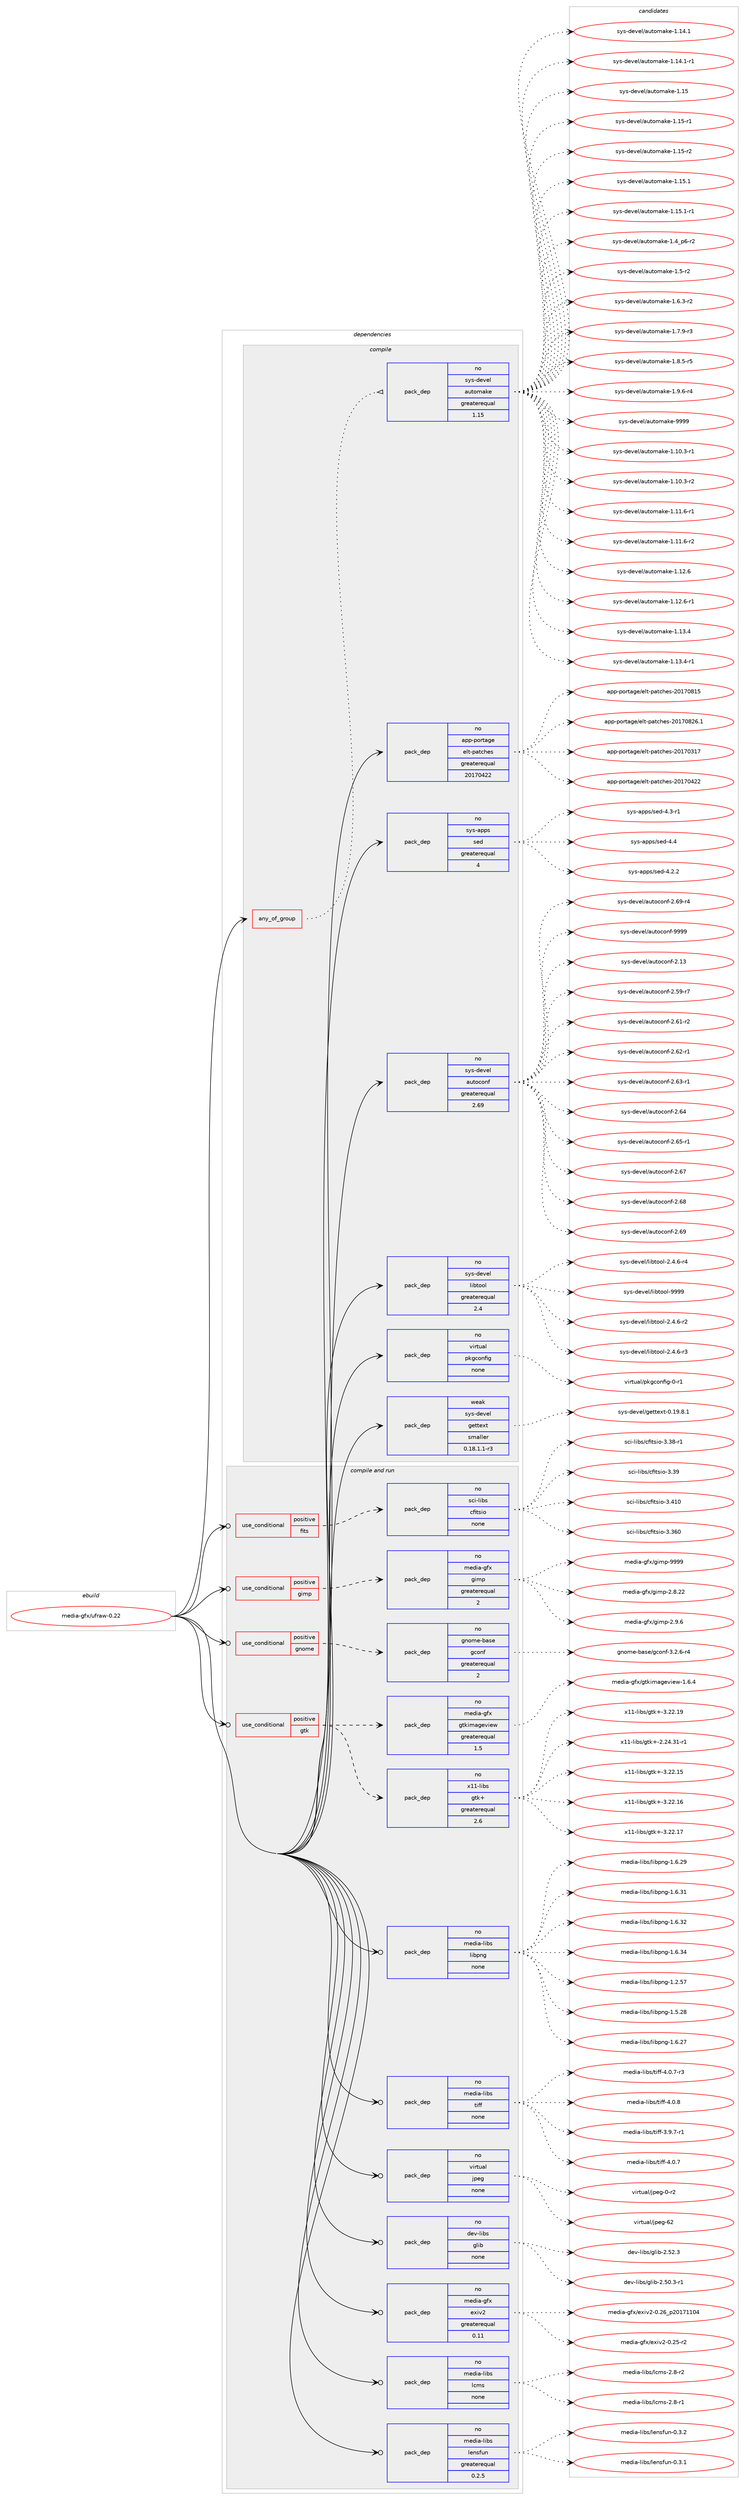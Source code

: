 digraph prolog {

# *************
# Graph options
# *************

newrank=true;
concentrate=true;
compound=true;
graph [rankdir=LR,fontname=Helvetica,fontsize=10,ranksep=1.5];#, ranksep=2.5, nodesep=0.2];
edge  [arrowhead=vee];
node  [fontname=Helvetica,fontsize=10];

# **********
# The ebuild
# **********

subgraph cluster_leftcol {
color=gray;
rank=same;
label=<<i>ebuild</i>>;
id [label="media-gfx/ufraw-0.22", color=red, width=4, href="../media-gfx/ufraw-0.22.svg"];
}

# ****************
# The dependencies
# ****************

subgraph cluster_midcol {
color=gray;
label=<<i>dependencies</i>>;
subgraph cluster_compile {
fillcolor="#eeeeee";
style=filled;
label=<<i>compile</i>>;
subgraph any5340 {
dependency358545 [label=<<TABLE BORDER="0" CELLBORDER="1" CELLSPACING="0" CELLPADDING="4"><TR><TD CELLPADDING="10">any_of_group</TD></TR></TABLE>>, shape=none, color=red];subgraph pack264566 {
dependency358546 [label=<<TABLE BORDER="0" CELLBORDER="1" CELLSPACING="0" CELLPADDING="4" WIDTH="220"><TR><TD ROWSPAN="6" CELLPADDING="30">pack_dep</TD></TR><TR><TD WIDTH="110">no</TD></TR><TR><TD>sys-devel</TD></TR><TR><TD>automake</TD></TR><TR><TD>greaterequal</TD></TR><TR><TD>1.15</TD></TR></TABLE>>, shape=none, color=blue];
}
dependency358545:e -> dependency358546:w [weight=20,style="dotted",arrowhead="oinv"];
}
id:e -> dependency358545:w [weight=20,style="solid",arrowhead="vee"];
subgraph pack264567 {
dependency358547 [label=<<TABLE BORDER="0" CELLBORDER="1" CELLSPACING="0" CELLPADDING="4" WIDTH="220"><TR><TD ROWSPAN="6" CELLPADDING="30">pack_dep</TD></TR><TR><TD WIDTH="110">no</TD></TR><TR><TD>app-portage</TD></TR><TR><TD>elt-patches</TD></TR><TR><TD>greaterequal</TD></TR><TR><TD>20170422</TD></TR></TABLE>>, shape=none, color=blue];
}
id:e -> dependency358547:w [weight=20,style="solid",arrowhead="vee"];
subgraph pack264568 {
dependency358548 [label=<<TABLE BORDER="0" CELLBORDER="1" CELLSPACING="0" CELLPADDING="4" WIDTH="220"><TR><TD ROWSPAN="6" CELLPADDING="30">pack_dep</TD></TR><TR><TD WIDTH="110">no</TD></TR><TR><TD>sys-apps</TD></TR><TR><TD>sed</TD></TR><TR><TD>greaterequal</TD></TR><TR><TD>4</TD></TR></TABLE>>, shape=none, color=blue];
}
id:e -> dependency358548:w [weight=20,style="solid",arrowhead="vee"];
subgraph pack264569 {
dependency358549 [label=<<TABLE BORDER="0" CELLBORDER="1" CELLSPACING="0" CELLPADDING="4" WIDTH="220"><TR><TD ROWSPAN="6" CELLPADDING="30">pack_dep</TD></TR><TR><TD WIDTH="110">no</TD></TR><TR><TD>sys-devel</TD></TR><TR><TD>autoconf</TD></TR><TR><TD>greaterequal</TD></TR><TR><TD>2.69</TD></TR></TABLE>>, shape=none, color=blue];
}
id:e -> dependency358549:w [weight=20,style="solid",arrowhead="vee"];
subgraph pack264570 {
dependency358550 [label=<<TABLE BORDER="0" CELLBORDER="1" CELLSPACING="0" CELLPADDING="4" WIDTH="220"><TR><TD ROWSPAN="6" CELLPADDING="30">pack_dep</TD></TR><TR><TD WIDTH="110">no</TD></TR><TR><TD>sys-devel</TD></TR><TR><TD>libtool</TD></TR><TR><TD>greaterequal</TD></TR><TR><TD>2.4</TD></TR></TABLE>>, shape=none, color=blue];
}
id:e -> dependency358550:w [weight=20,style="solid",arrowhead="vee"];
subgraph pack264571 {
dependency358551 [label=<<TABLE BORDER="0" CELLBORDER="1" CELLSPACING="0" CELLPADDING="4" WIDTH="220"><TR><TD ROWSPAN="6" CELLPADDING="30">pack_dep</TD></TR><TR><TD WIDTH="110">no</TD></TR><TR><TD>virtual</TD></TR><TR><TD>pkgconfig</TD></TR><TR><TD>none</TD></TR><TR><TD></TD></TR></TABLE>>, shape=none, color=blue];
}
id:e -> dependency358551:w [weight=20,style="solid",arrowhead="vee"];
subgraph pack264572 {
dependency358552 [label=<<TABLE BORDER="0" CELLBORDER="1" CELLSPACING="0" CELLPADDING="4" WIDTH="220"><TR><TD ROWSPAN="6" CELLPADDING="30">pack_dep</TD></TR><TR><TD WIDTH="110">weak</TD></TR><TR><TD>sys-devel</TD></TR><TR><TD>gettext</TD></TR><TR><TD>smaller</TD></TR><TR><TD>0.18.1.1-r3</TD></TR></TABLE>>, shape=none, color=blue];
}
id:e -> dependency358552:w [weight=20,style="solid",arrowhead="vee"];
}
subgraph cluster_compileandrun {
fillcolor="#eeeeee";
style=filled;
label=<<i>compile and run</i>>;
subgraph cond88511 {
dependency358553 [label=<<TABLE BORDER="0" CELLBORDER="1" CELLSPACING="0" CELLPADDING="4"><TR><TD ROWSPAN="3" CELLPADDING="10">use_conditional</TD></TR><TR><TD>positive</TD></TR><TR><TD>fits</TD></TR></TABLE>>, shape=none, color=red];
subgraph pack264573 {
dependency358554 [label=<<TABLE BORDER="0" CELLBORDER="1" CELLSPACING="0" CELLPADDING="4" WIDTH="220"><TR><TD ROWSPAN="6" CELLPADDING="30">pack_dep</TD></TR><TR><TD WIDTH="110">no</TD></TR><TR><TD>sci-libs</TD></TR><TR><TD>cfitsio</TD></TR><TR><TD>none</TD></TR><TR><TD></TD></TR></TABLE>>, shape=none, color=blue];
}
dependency358553:e -> dependency358554:w [weight=20,style="dashed",arrowhead="vee"];
}
id:e -> dependency358553:w [weight=20,style="solid",arrowhead="odotvee"];
subgraph cond88512 {
dependency358555 [label=<<TABLE BORDER="0" CELLBORDER="1" CELLSPACING="0" CELLPADDING="4"><TR><TD ROWSPAN="3" CELLPADDING="10">use_conditional</TD></TR><TR><TD>positive</TD></TR><TR><TD>gimp</TD></TR></TABLE>>, shape=none, color=red];
subgraph pack264574 {
dependency358556 [label=<<TABLE BORDER="0" CELLBORDER="1" CELLSPACING="0" CELLPADDING="4" WIDTH="220"><TR><TD ROWSPAN="6" CELLPADDING="30">pack_dep</TD></TR><TR><TD WIDTH="110">no</TD></TR><TR><TD>media-gfx</TD></TR><TR><TD>gimp</TD></TR><TR><TD>greaterequal</TD></TR><TR><TD>2</TD></TR></TABLE>>, shape=none, color=blue];
}
dependency358555:e -> dependency358556:w [weight=20,style="dashed",arrowhead="vee"];
}
id:e -> dependency358555:w [weight=20,style="solid",arrowhead="odotvee"];
subgraph cond88513 {
dependency358557 [label=<<TABLE BORDER="0" CELLBORDER="1" CELLSPACING="0" CELLPADDING="4"><TR><TD ROWSPAN="3" CELLPADDING="10">use_conditional</TD></TR><TR><TD>positive</TD></TR><TR><TD>gnome</TD></TR></TABLE>>, shape=none, color=red];
subgraph pack264575 {
dependency358558 [label=<<TABLE BORDER="0" CELLBORDER="1" CELLSPACING="0" CELLPADDING="4" WIDTH="220"><TR><TD ROWSPAN="6" CELLPADDING="30">pack_dep</TD></TR><TR><TD WIDTH="110">no</TD></TR><TR><TD>gnome-base</TD></TR><TR><TD>gconf</TD></TR><TR><TD>greaterequal</TD></TR><TR><TD>2</TD></TR></TABLE>>, shape=none, color=blue];
}
dependency358557:e -> dependency358558:w [weight=20,style="dashed",arrowhead="vee"];
}
id:e -> dependency358557:w [weight=20,style="solid",arrowhead="odotvee"];
subgraph cond88514 {
dependency358559 [label=<<TABLE BORDER="0" CELLBORDER="1" CELLSPACING="0" CELLPADDING="4"><TR><TD ROWSPAN="3" CELLPADDING="10">use_conditional</TD></TR><TR><TD>positive</TD></TR><TR><TD>gtk</TD></TR></TABLE>>, shape=none, color=red];
subgraph pack264576 {
dependency358560 [label=<<TABLE BORDER="0" CELLBORDER="1" CELLSPACING="0" CELLPADDING="4" WIDTH="220"><TR><TD ROWSPAN="6" CELLPADDING="30">pack_dep</TD></TR><TR><TD WIDTH="110">no</TD></TR><TR><TD>x11-libs</TD></TR><TR><TD>gtk+</TD></TR><TR><TD>greaterequal</TD></TR><TR><TD>2.6</TD></TR></TABLE>>, shape=none, color=blue];
}
dependency358559:e -> dependency358560:w [weight=20,style="dashed",arrowhead="vee"];
subgraph pack264577 {
dependency358561 [label=<<TABLE BORDER="0" CELLBORDER="1" CELLSPACING="0" CELLPADDING="4" WIDTH="220"><TR><TD ROWSPAN="6" CELLPADDING="30">pack_dep</TD></TR><TR><TD WIDTH="110">no</TD></TR><TR><TD>media-gfx</TD></TR><TR><TD>gtkimageview</TD></TR><TR><TD>greaterequal</TD></TR><TR><TD>1.5</TD></TR></TABLE>>, shape=none, color=blue];
}
dependency358559:e -> dependency358561:w [weight=20,style="dashed",arrowhead="vee"];
}
id:e -> dependency358559:w [weight=20,style="solid",arrowhead="odotvee"];
subgraph pack264578 {
dependency358562 [label=<<TABLE BORDER="0" CELLBORDER="1" CELLSPACING="0" CELLPADDING="4" WIDTH="220"><TR><TD ROWSPAN="6" CELLPADDING="30">pack_dep</TD></TR><TR><TD WIDTH="110">no</TD></TR><TR><TD>dev-libs</TD></TR><TR><TD>glib</TD></TR><TR><TD>none</TD></TR><TR><TD></TD></TR></TABLE>>, shape=none, color=blue];
}
id:e -> dependency358562:w [weight=20,style="solid",arrowhead="odotvee"];
subgraph pack264579 {
dependency358563 [label=<<TABLE BORDER="0" CELLBORDER="1" CELLSPACING="0" CELLPADDING="4" WIDTH="220"><TR><TD ROWSPAN="6" CELLPADDING="30">pack_dep</TD></TR><TR><TD WIDTH="110">no</TD></TR><TR><TD>media-gfx</TD></TR><TR><TD>exiv2</TD></TR><TR><TD>greaterequal</TD></TR><TR><TD>0.11</TD></TR></TABLE>>, shape=none, color=blue];
}
id:e -> dependency358563:w [weight=20,style="solid",arrowhead="odotvee"];
subgraph pack264580 {
dependency358564 [label=<<TABLE BORDER="0" CELLBORDER="1" CELLSPACING="0" CELLPADDING="4" WIDTH="220"><TR><TD ROWSPAN="6" CELLPADDING="30">pack_dep</TD></TR><TR><TD WIDTH="110">no</TD></TR><TR><TD>media-libs</TD></TR><TR><TD>lcms</TD></TR><TR><TD>none</TD></TR><TR><TD></TD></TR></TABLE>>, shape=none, color=blue];
}
id:e -> dependency358564:w [weight=20,style="solid",arrowhead="odotvee"];
subgraph pack264581 {
dependency358565 [label=<<TABLE BORDER="0" CELLBORDER="1" CELLSPACING="0" CELLPADDING="4" WIDTH="220"><TR><TD ROWSPAN="6" CELLPADDING="30">pack_dep</TD></TR><TR><TD WIDTH="110">no</TD></TR><TR><TD>media-libs</TD></TR><TR><TD>lensfun</TD></TR><TR><TD>greaterequal</TD></TR><TR><TD>0.2.5</TD></TR></TABLE>>, shape=none, color=blue];
}
id:e -> dependency358565:w [weight=20,style="solid",arrowhead="odotvee"];
subgraph pack264582 {
dependency358566 [label=<<TABLE BORDER="0" CELLBORDER="1" CELLSPACING="0" CELLPADDING="4" WIDTH="220"><TR><TD ROWSPAN="6" CELLPADDING="30">pack_dep</TD></TR><TR><TD WIDTH="110">no</TD></TR><TR><TD>media-libs</TD></TR><TR><TD>libpng</TD></TR><TR><TD>none</TD></TR><TR><TD></TD></TR></TABLE>>, shape=none, color=blue];
}
id:e -> dependency358566:w [weight=20,style="solid",arrowhead="odotvee"];
subgraph pack264583 {
dependency358567 [label=<<TABLE BORDER="0" CELLBORDER="1" CELLSPACING="0" CELLPADDING="4" WIDTH="220"><TR><TD ROWSPAN="6" CELLPADDING="30">pack_dep</TD></TR><TR><TD WIDTH="110">no</TD></TR><TR><TD>media-libs</TD></TR><TR><TD>tiff</TD></TR><TR><TD>none</TD></TR><TR><TD></TD></TR></TABLE>>, shape=none, color=blue];
}
id:e -> dependency358567:w [weight=20,style="solid",arrowhead="odotvee"];
subgraph pack264584 {
dependency358568 [label=<<TABLE BORDER="0" CELLBORDER="1" CELLSPACING="0" CELLPADDING="4" WIDTH="220"><TR><TD ROWSPAN="6" CELLPADDING="30">pack_dep</TD></TR><TR><TD WIDTH="110">no</TD></TR><TR><TD>virtual</TD></TR><TR><TD>jpeg</TD></TR><TR><TD>none</TD></TR><TR><TD></TD></TR></TABLE>>, shape=none, color=blue];
}
id:e -> dependency358568:w [weight=20,style="solid",arrowhead="odotvee"];
}
subgraph cluster_run {
fillcolor="#eeeeee";
style=filled;
label=<<i>run</i>>;
}
}

# **************
# The candidates
# **************

subgraph cluster_choices {
rank=same;
color=gray;
label=<<i>candidates</i>>;

subgraph choice264566 {
color=black;
nodesep=1;
choice11512111545100101118101108479711711611110997107101454946494846514511449 [label="sys-devel/automake-1.10.3-r1", color=red, width=4,href="../sys-devel/automake-1.10.3-r1.svg"];
choice11512111545100101118101108479711711611110997107101454946494846514511450 [label="sys-devel/automake-1.10.3-r2", color=red, width=4,href="../sys-devel/automake-1.10.3-r2.svg"];
choice11512111545100101118101108479711711611110997107101454946494946544511449 [label="sys-devel/automake-1.11.6-r1", color=red, width=4,href="../sys-devel/automake-1.11.6-r1.svg"];
choice11512111545100101118101108479711711611110997107101454946494946544511450 [label="sys-devel/automake-1.11.6-r2", color=red, width=4,href="../sys-devel/automake-1.11.6-r2.svg"];
choice1151211154510010111810110847971171161111099710710145494649504654 [label="sys-devel/automake-1.12.6", color=red, width=4,href="../sys-devel/automake-1.12.6.svg"];
choice11512111545100101118101108479711711611110997107101454946495046544511449 [label="sys-devel/automake-1.12.6-r1", color=red, width=4,href="../sys-devel/automake-1.12.6-r1.svg"];
choice1151211154510010111810110847971171161111099710710145494649514652 [label="sys-devel/automake-1.13.4", color=red, width=4,href="../sys-devel/automake-1.13.4.svg"];
choice11512111545100101118101108479711711611110997107101454946495146524511449 [label="sys-devel/automake-1.13.4-r1", color=red, width=4,href="../sys-devel/automake-1.13.4-r1.svg"];
choice1151211154510010111810110847971171161111099710710145494649524649 [label="sys-devel/automake-1.14.1", color=red, width=4,href="../sys-devel/automake-1.14.1.svg"];
choice11512111545100101118101108479711711611110997107101454946495246494511449 [label="sys-devel/automake-1.14.1-r1", color=red, width=4,href="../sys-devel/automake-1.14.1-r1.svg"];
choice115121115451001011181011084797117116111109971071014549464953 [label="sys-devel/automake-1.15", color=red, width=4,href="../sys-devel/automake-1.15.svg"];
choice1151211154510010111810110847971171161111099710710145494649534511449 [label="sys-devel/automake-1.15-r1", color=red, width=4,href="../sys-devel/automake-1.15-r1.svg"];
choice1151211154510010111810110847971171161111099710710145494649534511450 [label="sys-devel/automake-1.15-r2", color=red, width=4,href="../sys-devel/automake-1.15-r2.svg"];
choice1151211154510010111810110847971171161111099710710145494649534649 [label="sys-devel/automake-1.15.1", color=red, width=4,href="../sys-devel/automake-1.15.1.svg"];
choice11512111545100101118101108479711711611110997107101454946495346494511449 [label="sys-devel/automake-1.15.1-r1", color=red, width=4,href="../sys-devel/automake-1.15.1-r1.svg"];
choice115121115451001011181011084797117116111109971071014549465295112544511450 [label="sys-devel/automake-1.4_p6-r2", color=red, width=4,href="../sys-devel/automake-1.4_p6-r2.svg"];
choice11512111545100101118101108479711711611110997107101454946534511450 [label="sys-devel/automake-1.5-r2", color=red, width=4,href="../sys-devel/automake-1.5-r2.svg"];
choice115121115451001011181011084797117116111109971071014549465446514511450 [label="sys-devel/automake-1.6.3-r2", color=red, width=4,href="../sys-devel/automake-1.6.3-r2.svg"];
choice115121115451001011181011084797117116111109971071014549465546574511451 [label="sys-devel/automake-1.7.9-r3", color=red, width=4,href="../sys-devel/automake-1.7.9-r3.svg"];
choice115121115451001011181011084797117116111109971071014549465646534511453 [label="sys-devel/automake-1.8.5-r5", color=red, width=4,href="../sys-devel/automake-1.8.5-r5.svg"];
choice115121115451001011181011084797117116111109971071014549465746544511452 [label="sys-devel/automake-1.9.6-r4", color=red, width=4,href="../sys-devel/automake-1.9.6-r4.svg"];
choice115121115451001011181011084797117116111109971071014557575757 [label="sys-devel/automake-9999", color=red, width=4,href="../sys-devel/automake-9999.svg"];
dependency358546:e -> choice11512111545100101118101108479711711611110997107101454946494846514511449:w [style=dotted,weight="100"];
dependency358546:e -> choice11512111545100101118101108479711711611110997107101454946494846514511450:w [style=dotted,weight="100"];
dependency358546:e -> choice11512111545100101118101108479711711611110997107101454946494946544511449:w [style=dotted,weight="100"];
dependency358546:e -> choice11512111545100101118101108479711711611110997107101454946494946544511450:w [style=dotted,weight="100"];
dependency358546:e -> choice1151211154510010111810110847971171161111099710710145494649504654:w [style=dotted,weight="100"];
dependency358546:e -> choice11512111545100101118101108479711711611110997107101454946495046544511449:w [style=dotted,weight="100"];
dependency358546:e -> choice1151211154510010111810110847971171161111099710710145494649514652:w [style=dotted,weight="100"];
dependency358546:e -> choice11512111545100101118101108479711711611110997107101454946495146524511449:w [style=dotted,weight="100"];
dependency358546:e -> choice1151211154510010111810110847971171161111099710710145494649524649:w [style=dotted,weight="100"];
dependency358546:e -> choice11512111545100101118101108479711711611110997107101454946495246494511449:w [style=dotted,weight="100"];
dependency358546:e -> choice115121115451001011181011084797117116111109971071014549464953:w [style=dotted,weight="100"];
dependency358546:e -> choice1151211154510010111810110847971171161111099710710145494649534511449:w [style=dotted,weight="100"];
dependency358546:e -> choice1151211154510010111810110847971171161111099710710145494649534511450:w [style=dotted,weight="100"];
dependency358546:e -> choice1151211154510010111810110847971171161111099710710145494649534649:w [style=dotted,weight="100"];
dependency358546:e -> choice11512111545100101118101108479711711611110997107101454946495346494511449:w [style=dotted,weight="100"];
dependency358546:e -> choice115121115451001011181011084797117116111109971071014549465295112544511450:w [style=dotted,weight="100"];
dependency358546:e -> choice11512111545100101118101108479711711611110997107101454946534511450:w [style=dotted,weight="100"];
dependency358546:e -> choice115121115451001011181011084797117116111109971071014549465446514511450:w [style=dotted,weight="100"];
dependency358546:e -> choice115121115451001011181011084797117116111109971071014549465546574511451:w [style=dotted,weight="100"];
dependency358546:e -> choice115121115451001011181011084797117116111109971071014549465646534511453:w [style=dotted,weight="100"];
dependency358546:e -> choice115121115451001011181011084797117116111109971071014549465746544511452:w [style=dotted,weight="100"];
dependency358546:e -> choice115121115451001011181011084797117116111109971071014557575757:w [style=dotted,weight="100"];
}
subgraph choice264567 {
color=black;
nodesep=1;
choice97112112451121111141169710310147101108116451129711699104101115455048495548514955 [label="app-portage/elt-patches-20170317", color=red, width=4,href="../app-portage/elt-patches-20170317.svg"];
choice97112112451121111141169710310147101108116451129711699104101115455048495548525050 [label="app-portage/elt-patches-20170422", color=red, width=4,href="../app-portage/elt-patches-20170422.svg"];
choice97112112451121111141169710310147101108116451129711699104101115455048495548564953 [label="app-portage/elt-patches-20170815", color=red, width=4,href="../app-portage/elt-patches-20170815.svg"];
choice971121124511211111411697103101471011081164511297116991041011154550484955485650544649 [label="app-portage/elt-patches-20170826.1", color=red, width=4,href="../app-portage/elt-patches-20170826.1.svg"];
dependency358547:e -> choice97112112451121111141169710310147101108116451129711699104101115455048495548514955:w [style=dotted,weight="100"];
dependency358547:e -> choice97112112451121111141169710310147101108116451129711699104101115455048495548525050:w [style=dotted,weight="100"];
dependency358547:e -> choice97112112451121111141169710310147101108116451129711699104101115455048495548564953:w [style=dotted,weight="100"];
dependency358547:e -> choice971121124511211111411697103101471011081164511297116991041011154550484955485650544649:w [style=dotted,weight="100"];
}
subgraph choice264568 {
color=black;
nodesep=1;
choice115121115459711211211547115101100455246504650 [label="sys-apps/sed-4.2.2", color=red, width=4,href="../sys-apps/sed-4.2.2.svg"];
choice115121115459711211211547115101100455246514511449 [label="sys-apps/sed-4.3-r1", color=red, width=4,href="../sys-apps/sed-4.3-r1.svg"];
choice11512111545971121121154711510110045524652 [label="sys-apps/sed-4.4", color=red, width=4,href="../sys-apps/sed-4.4.svg"];
dependency358548:e -> choice115121115459711211211547115101100455246504650:w [style=dotted,weight="100"];
dependency358548:e -> choice115121115459711211211547115101100455246514511449:w [style=dotted,weight="100"];
dependency358548:e -> choice11512111545971121121154711510110045524652:w [style=dotted,weight="100"];
}
subgraph choice264569 {
color=black;
nodesep=1;
choice115121115451001011181011084797117116111991111101024550464951 [label="sys-devel/autoconf-2.13", color=red, width=4,href="../sys-devel/autoconf-2.13.svg"];
choice1151211154510010111810110847971171161119911111010245504653574511455 [label="sys-devel/autoconf-2.59-r7", color=red, width=4,href="../sys-devel/autoconf-2.59-r7.svg"];
choice1151211154510010111810110847971171161119911111010245504654494511450 [label="sys-devel/autoconf-2.61-r2", color=red, width=4,href="../sys-devel/autoconf-2.61-r2.svg"];
choice1151211154510010111810110847971171161119911111010245504654504511449 [label="sys-devel/autoconf-2.62-r1", color=red, width=4,href="../sys-devel/autoconf-2.62-r1.svg"];
choice1151211154510010111810110847971171161119911111010245504654514511449 [label="sys-devel/autoconf-2.63-r1", color=red, width=4,href="../sys-devel/autoconf-2.63-r1.svg"];
choice115121115451001011181011084797117116111991111101024550465452 [label="sys-devel/autoconf-2.64", color=red, width=4,href="../sys-devel/autoconf-2.64.svg"];
choice1151211154510010111810110847971171161119911111010245504654534511449 [label="sys-devel/autoconf-2.65-r1", color=red, width=4,href="../sys-devel/autoconf-2.65-r1.svg"];
choice115121115451001011181011084797117116111991111101024550465455 [label="sys-devel/autoconf-2.67", color=red, width=4,href="../sys-devel/autoconf-2.67.svg"];
choice115121115451001011181011084797117116111991111101024550465456 [label="sys-devel/autoconf-2.68", color=red, width=4,href="../sys-devel/autoconf-2.68.svg"];
choice115121115451001011181011084797117116111991111101024550465457 [label="sys-devel/autoconf-2.69", color=red, width=4,href="../sys-devel/autoconf-2.69.svg"];
choice1151211154510010111810110847971171161119911111010245504654574511452 [label="sys-devel/autoconf-2.69-r4", color=red, width=4,href="../sys-devel/autoconf-2.69-r4.svg"];
choice115121115451001011181011084797117116111991111101024557575757 [label="sys-devel/autoconf-9999", color=red, width=4,href="../sys-devel/autoconf-9999.svg"];
dependency358549:e -> choice115121115451001011181011084797117116111991111101024550464951:w [style=dotted,weight="100"];
dependency358549:e -> choice1151211154510010111810110847971171161119911111010245504653574511455:w [style=dotted,weight="100"];
dependency358549:e -> choice1151211154510010111810110847971171161119911111010245504654494511450:w [style=dotted,weight="100"];
dependency358549:e -> choice1151211154510010111810110847971171161119911111010245504654504511449:w [style=dotted,weight="100"];
dependency358549:e -> choice1151211154510010111810110847971171161119911111010245504654514511449:w [style=dotted,weight="100"];
dependency358549:e -> choice115121115451001011181011084797117116111991111101024550465452:w [style=dotted,weight="100"];
dependency358549:e -> choice1151211154510010111810110847971171161119911111010245504654534511449:w [style=dotted,weight="100"];
dependency358549:e -> choice115121115451001011181011084797117116111991111101024550465455:w [style=dotted,weight="100"];
dependency358549:e -> choice115121115451001011181011084797117116111991111101024550465456:w [style=dotted,weight="100"];
dependency358549:e -> choice115121115451001011181011084797117116111991111101024550465457:w [style=dotted,weight="100"];
dependency358549:e -> choice1151211154510010111810110847971171161119911111010245504654574511452:w [style=dotted,weight="100"];
dependency358549:e -> choice115121115451001011181011084797117116111991111101024557575757:w [style=dotted,weight="100"];
}
subgraph choice264570 {
color=black;
nodesep=1;
choice1151211154510010111810110847108105981161111111084550465246544511450 [label="sys-devel/libtool-2.4.6-r2", color=red, width=4,href="../sys-devel/libtool-2.4.6-r2.svg"];
choice1151211154510010111810110847108105981161111111084550465246544511451 [label="sys-devel/libtool-2.4.6-r3", color=red, width=4,href="../sys-devel/libtool-2.4.6-r3.svg"];
choice1151211154510010111810110847108105981161111111084550465246544511452 [label="sys-devel/libtool-2.4.6-r4", color=red, width=4,href="../sys-devel/libtool-2.4.6-r4.svg"];
choice1151211154510010111810110847108105981161111111084557575757 [label="sys-devel/libtool-9999", color=red, width=4,href="../sys-devel/libtool-9999.svg"];
dependency358550:e -> choice1151211154510010111810110847108105981161111111084550465246544511450:w [style=dotted,weight="100"];
dependency358550:e -> choice1151211154510010111810110847108105981161111111084550465246544511451:w [style=dotted,weight="100"];
dependency358550:e -> choice1151211154510010111810110847108105981161111111084550465246544511452:w [style=dotted,weight="100"];
dependency358550:e -> choice1151211154510010111810110847108105981161111111084557575757:w [style=dotted,weight="100"];
}
subgraph choice264571 {
color=black;
nodesep=1;
choice11810511411611797108471121071039911111010210510345484511449 [label="virtual/pkgconfig-0-r1", color=red, width=4,href="../virtual/pkgconfig-0-r1.svg"];
dependency358551:e -> choice11810511411611797108471121071039911111010210510345484511449:w [style=dotted,weight="100"];
}
subgraph choice264572 {
color=black;
nodesep=1;
choice1151211154510010111810110847103101116116101120116454846495746564649 [label="sys-devel/gettext-0.19.8.1", color=red, width=4,href="../sys-devel/gettext-0.19.8.1.svg"];
dependency358552:e -> choice1151211154510010111810110847103101116116101120116454846495746564649:w [style=dotted,weight="100"];
}
subgraph choice264573 {
color=black;
nodesep=1;
choice1159910545108105981154799102105116115105111455146515448 [label="sci-libs/cfitsio-3.360", color=red, width=4,href="../sci-libs/cfitsio-3.360.svg"];
choice115991054510810598115479910210511611510511145514651564511449 [label="sci-libs/cfitsio-3.38-r1", color=red, width=4,href="../sci-libs/cfitsio-3.38-r1.svg"];
choice11599105451081059811547991021051161151051114551465157 [label="sci-libs/cfitsio-3.39", color=red, width=4,href="../sci-libs/cfitsio-3.39.svg"];
choice1159910545108105981154799102105116115105111455146524948 [label="sci-libs/cfitsio-3.410", color=red, width=4,href="../sci-libs/cfitsio-3.410.svg"];
dependency358554:e -> choice1159910545108105981154799102105116115105111455146515448:w [style=dotted,weight="100"];
dependency358554:e -> choice115991054510810598115479910210511611510511145514651564511449:w [style=dotted,weight="100"];
dependency358554:e -> choice11599105451081059811547991021051161151051114551465157:w [style=dotted,weight="100"];
dependency358554:e -> choice1159910545108105981154799102105116115105111455146524948:w [style=dotted,weight="100"];
}
subgraph choice264574 {
color=black;
nodesep=1;
choice10910110010597451031021204710310510911245504656465050 [label="media-gfx/gimp-2.8.22", color=red, width=4,href="../media-gfx/gimp-2.8.22.svg"];
choice109101100105974510310212047103105109112455046574654 [label="media-gfx/gimp-2.9.6", color=red, width=4,href="../media-gfx/gimp-2.9.6.svg"];
choice1091011001059745103102120471031051091124557575757 [label="media-gfx/gimp-9999", color=red, width=4,href="../media-gfx/gimp-9999.svg"];
dependency358556:e -> choice10910110010597451031021204710310510911245504656465050:w [style=dotted,weight="100"];
dependency358556:e -> choice109101100105974510310212047103105109112455046574654:w [style=dotted,weight="100"];
dependency358556:e -> choice1091011001059745103102120471031051091124557575757:w [style=dotted,weight="100"];
}
subgraph choice264575 {
color=black;
nodesep=1;
choice10311011110910145989711510147103991111101024551465046544511452 [label="gnome-base/gconf-3.2.6-r4", color=red, width=4,href="../gnome-base/gconf-3.2.6-r4.svg"];
dependency358558:e -> choice10311011110910145989711510147103991111101024551465046544511452:w [style=dotted,weight="100"];
}
subgraph choice264576 {
color=black;
nodesep=1;
choice12049494510810598115471031161074345504650524651494511449 [label="x11-libs/gtk+-2.24.31-r1", color=red, width=4,href="../x11-libs/gtk+-2.24.31-r1.svg"];
choice1204949451081059811547103116107434551465050464953 [label="x11-libs/gtk+-3.22.15", color=red, width=4,href="../x11-libs/gtk+-3.22.15.svg"];
choice1204949451081059811547103116107434551465050464954 [label="x11-libs/gtk+-3.22.16", color=red, width=4,href="../x11-libs/gtk+-3.22.16.svg"];
choice1204949451081059811547103116107434551465050464955 [label="x11-libs/gtk+-3.22.17", color=red, width=4,href="../x11-libs/gtk+-3.22.17.svg"];
choice1204949451081059811547103116107434551465050464957 [label="x11-libs/gtk+-3.22.19", color=red, width=4,href="../x11-libs/gtk+-3.22.19.svg"];
dependency358560:e -> choice12049494510810598115471031161074345504650524651494511449:w [style=dotted,weight="100"];
dependency358560:e -> choice1204949451081059811547103116107434551465050464953:w [style=dotted,weight="100"];
dependency358560:e -> choice1204949451081059811547103116107434551465050464954:w [style=dotted,weight="100"];
dependency358560:e -> choice1204949451081059811547103116107434551465050464955:w [style=dotted,weight="100"];
dependency358560:e -> choice1204949451081059811547103116107434551465050464957:w [style=dotted,weight="100"];
}
subgraph choice264577 {
color=black;
nodesep=1;
choice10910110010597451031021204710311610710510997103101118105101119454946544652 [label="media-gfx/gtkimageview-1.6.4", color=red, width=4,href="../media-gfx/gtkimageview-1.6.4.svg"];
dependency358561:e -> choice10910110010597451031021204710311610710510997103101118105101119454946544652:w [style=dotted,weight="100"];
}
subgraph choice264578 {
color=black;
nodesep=1;
choice10010111845108105981154710310810598455046534846514511449 [label="dev-libs/glib-2.50.3-r1", color=red, width=4,href="../dev-libs/glib-2.50.3-r1.svg"];
choice1001011184510810598115471031081059845504653504651 [label="dev-libs/glib-2.52.3", color=red, width=4,href="../dev-libs/glib-2.52.3.svg"];
dependency358562:e -> choice10010111845108105981154710310810598455046534846514511449:w [style=dotted,weight="100"];
dependency358562:e -> choice1001011184510810598115471031081059845504653504651:w [style=dotted,weight="100"];
}
subgraph choice264579 {
color=black;
nodesep=1;
choice1091011001059745103102120471011201051185045484650534511450 [label="media-gfx/exiv2-0.25-r2", color=red, width=4,href="../media-gfx/exiv2-0.25-r2.svg"];
choice109101100105974510310212047101120105118504548465054951125048495549494852 [label="media-gfx/exiv2-0.26_p20171104", color=red, width=4,href="../media-gfx/exiv2-0.26_p20171104.svg"];
dependency358563:e -> choice1091011001059745103102120471011201051185045484650534511450:w [style=dotted,weight="100"];
dependency358563:e -> choice109101100105974510310212047101120105118504548465054951125048495549494852:w [style=dotted,weight="100"];
}
subgraph choice264580 {
color=black;
nodesep=1;
choice1091011001059745108105981154710899109115455046564511449 [label="media-libs/lcms-2.8-r1", color=red, width=4,href="../media-libs/lcms-2.8-r1.svg"];
choice1091011001059745108105981154710899109115455046564511450 [label="media-libs/lcms-2.8-r2", color=red, width=4,href="../media-libs/lcms-2.8-r2.svg"];
dependency358564:e -> choice1091011001059745108105981154710899109115455046564511449:w [style=dotted,weight="100"];
dependency358564:e -> choice1091011001059745108105981154710899109115455046564511450:w [style=dotted,weight="100"];
}
subgraph choice264581 {
color=black;
nodesep=1;
choice10910110010597451081059811547108101110115102117110454846514649 [label="media-libs/lensfun-0.3.1", color=red, width=4,href="../media-libs/lensfun-0.3.1.svg"];
choice10910110010597451081059811547108101110115102117110454846514650 [label="media-libs/lensfun-0.3.2", color=red, width=4,href="../media-libs/lensfun-0.3.2.svg"];
dependency358565:e -> choice10910110010597451081059811547108101110115102117110454846514649:w [style=dotted,weight="100"];
dependency358565:e -> choice10910110010597451081059811547108101110115102117110454846514650:w [style=dotted,weight="100"];
}
subgraph choice264582 {
color=black;
nodesep=1;
choice109101100105974510810598115471081059811211010345494650465355 [label="media-libs/libpng-1.2.57", color=red, width=4,href="../media-libs/libpng-1.2.57.svg"];
choice109101100105974510810598115471081059811211010345494653465056 [label="media-libs/libpng-1.5.28", color=red, width=4,href="../media-libs/libpng-1.5.28.svg"];
choice109101100105974510810598115471081059811211010345494654465055 [label="media-libs/libpng-1.6.27", color=red, width=4,href="../media-libs/libpng-1.6.27.svg"];
choice109101100105974510810598115471081059811211010345494654465057 [label="media-libs/libpng-1.6.29", color=red, width=4,href="../media-libs/libpng-1.6.29.svg"];
choice109101100105974510810598115471081059811211010345494654465149 [label="media-libs/libpng-1.6.31", color=red, width=4,href="../media-libs/libpng-1.6.31.svg"];
choice109101100105974510810598115471081059811211010345494654465150 [label="media-libs/libpng-1.6.32", color=red, width=4,href="../media-libs/libpng-1.6.32.svg"];
choice109101100105974510810598115471081059811211010345494654465152 [label="media-libs/libpng-1.6.34", color=red, width=4,href="../media-libs/libpng-1.6.34.svg"];
dependency358566:e -> choice109101100105974510810598115471081059811211010345494650465355:w [style=dotted,weight="100"];
dependency358566:e -> choice109101100105974510810598115471081059811211010345494653465056:w [style=dotted,weight="100"];
dependency358566:e -> choice109101100105974510810598115471081059811211010345494654465055:w [style=dotted,weight="100"];
dependency358566:e -> choice109101100105974510810598115471081059811211010345494654465057:w [style=dotted,weight="100"];
dependency358566:e -> choice109101100105974510810598115471081059811211010345494654465149:w [style=dotted,weight="100"];
dependency358566:e -> choice109101100105974510810598115471081059811211010345494654465150:w [style=dotted,weight="100"];
dependency358566:e -> choice109101100105974510810598115471081059811211010345494654465152:w [style=dotted,weight="100"];
}
subgraph choice264583 {
color=black;
nodesep=1;
choice109101100105974510810598115471161051021024551465746554511449 [label="media-libs/tiff-3.9.7-r1", color=red, width=4,href="../media-libs/tiff-3.9.7-r1.svg"];
choice10910110010597451081059811547116105102102455246484655 [label="media-libs/tiff-4.0.7", color=red, width=4,href="../media-libs/tiff-4.0.7.svg"];
choice109101100105974510810598115471161051021024552464846554511451 [label="media-libs/tiff-4.0.7-r3", color=red, width=4,href="../media-libs/tiff-4.0.7-r3.svg"];
choice10910110010597451081059811547116105102102455246484656 [label="media-libs/tiff-4.0.8", color=red, width=4,href="../media-libs/tiff-4.0.8.svg"];
dependency358567:e -> choice109101100105974510810598115471161051021024551465746554511449:w [style=dotted,weight="100"];
dependency358567:e -> choice10910110010597451081059811547116105102102455246484655:w [style=dotted,weight="100"];
dependency358567:e -> choice109101100105974510810598115471161051021024552464846554511451:w [style=dotted,weight="100"];
dependency358567:e -> choice10910110010597451081059811547116105102102455246484656:w [style=dotted,weight="100"];
}
subgraph choice264584 {
color=black;
nodesep=1;
choice118105114116117971084710611210110345484511450 [label="virtual/jpeg-0-r2", color=red, width=4,href="../virtual/jpeg-0-r2.svg"];
choice1181051141161179710847106112101103455450 [label="virtual/jpeg-62", color=red, width=4,href="../virtual/jpeg-62.svg"];
dependency358568:e -> choice118105114116117971084710611210110345484511450:w [style=dotted,weight="100"];
dependency358568:e -> choice1181051141161179710847106112101103455450:w [style=dotted,weight="100"];
}
}

}
